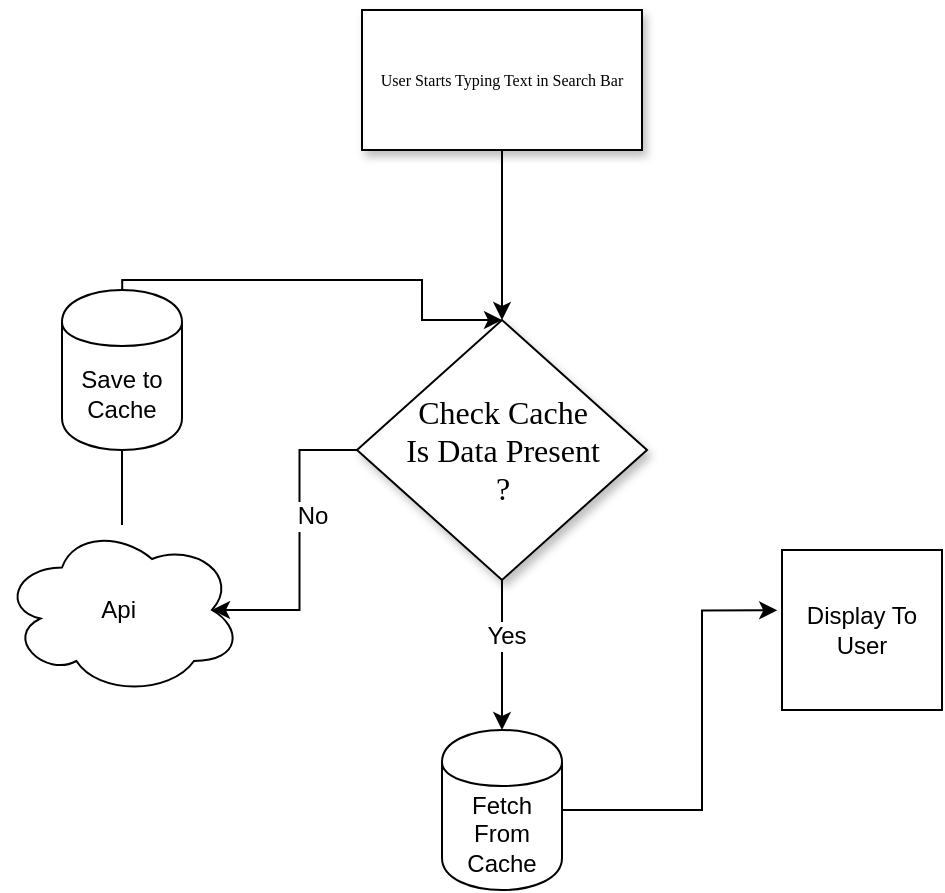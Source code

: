 <mxfile version="12.3.2" type="github" pages="1">
  <diagram name="Page-1" id="edf60f1a-56cd-e834-aa8a-f176f3a09ee4">
    <mxGraphModel dx="813" dy="439" grid="1" gridSize="10" guides="1" tooltips="1" connect="1" arrows="1" fold="1" page="1" pageScale="1" pageWidth="1100" pageHeight="850" background="#ffffff" math="0" shadow="0">
      <root>
        <mxCell id="0"/>
        <mxCell id="1" parent="0"/>
        <mxCell id="RpBlWgj2_w3Yq7llD_Vg-4" style="edgeStyle=orthogonalEdgeStyle;rounded=0;orthogonalLoop=1;jettySize=auto;html=1;entryX=0.5;entryY=0;entryDx=0;entryDy=0;" edge="1" parent="1" source="60e70716793133e9-4" target="60e70716793133e9-5">
          <mxGeometry relative="1" as="geometry">
            <mxPoint x="369.857" y="139.857" as="targetPoint"/>
          </mxGeometry>
        </mxCell>
        <mxCell id="60e70716793133e9-4" value="User Starts Typing Text in Search Bar" style="rounded=0;whiteSpace=wrap;html=1;shadow=1;labelBackgroundColor=none;strokeWidth=1;fontFamily=Verdana;fontSize=8;align=center;" parent="1" vertex="1">
          <mxGeometry x="300" y="10" width="140" height="70" as="geometry"/>
        </mxCell>
        <mxCell id="RpBlWgj2_w3Yq7llD_Vg-8" style="edgeStyle=orthogonalEdgeStyle;rounded=0;orthogonalLoop=1;jettySize=auto;html=1;entryX=0.875;entryY=0.5;entryDx=0;entryDy=0;entryPerimeter=0;" edge="1" parent="1" source="60e70716793133e9-5" target="RpBlWgj2_w3Yq7llD_Vg-6">
          <mxGeometry relative="1" as="geometry"/>
        </mxCell>
        <mxCell id="RpBlWgj2_w3Yq7llD_Vg-9" value="No" style="text;html=1;align=center;verticalAlign=middle;resizable=0;points=[];;labelBackgroundColor=#ffffff;" vertex="1" connectable="0" parent="RpBlWgj2_w3Yq7llD_Vg-8">
          <mxGeometry x="-0.165" y="3" relative="1" as="geometry">
            <mxPoint x="3" y="-2" as="offset"/>
          </mxGeometry>
        </mxCell>
        <mxCell id="RpBlWgj2_w3Yq7llD_Vg-34" style="edgeStyle=orthogonalEdgeStyle;rounded=0;orthogonalLoop=1;jettySize=auto;html=1;" edge="1" parent="1" source="60e70716793133e9-5" target="RpBlWgj2_w3Yq7llD_Vg-30">
          <mxGeometry relative="1" as="geometry"/>
        </mxCell>
        <mxCell id="RpBlWgj2_w3Yq7llD_Vg-35" value="Yes" style="text;html=1;align=center;verticalAlign=middle;resizable=0;points=[];;labelBackgroundColor=#ffffff;" vertex="1" connectable="0" parent="RpBlWgj2_w3Yq7llD_Vg-34">
          <mxGeometry x="-0.261" y="2" relative="1" as="geometry">
            <mxPoint as="offset"/>
          </mxGeometry>
        </mxCell>
        <mxCell id="60e70716793133e9-5" value="&lt;font style=&quot;font-size: 16px&quot;&gt;Check Cache&lt;br&gt;Is Data Present&lt;br&gt;?&lt;br&gt;&lt;/font&gt;" style="rhombus;whiteSpace=wrap;html=1;rounded=0;shadow=1;labelBackgroundColor=none;strokeWidth=1;fontFamily=Verdana;fontSize=8;align=center;" parent="1" vertex="1">
          <mxGeometry x="297.5" y="165" width="145" height="130" as="geometry"/>
        </mxCell>
        <mxCell id="RpBlWgj2_w3Yq7llD_Vg-21" style="edgeStyle=orthogonalEdgeStyle;rounded=0;orthogonalLoop=1;jettySize=auto;html=1;" edge="1" parent="1" source="RpBlWgj2_w3Yq7llD_Vg-6">
          <mxGeometry relative="1" as="geometry">
            <mxPoint x="180" y="220" as="targetPoint"/>
          </mxGeometry>
        </mxCell>
        <mxCell id="RpBlWgj2_w3Yq7llD_Vg-6" value="Api&amp;nbsp;" style="ellipse;shape=cloud;whiteSpace=wrap;html=1;" vertex="1" parent="1">
          <mxGeometry x="120" y="267.5" width="120" height="85" as="geometry"/>
        </mxCell>
        <mxCell id="RpBlWgj2_w3Yq7llD_Vg-24" style="edgeStyle=orthogonalEdgeStyle;rounded=0;orthogonalLoop=1;jettySize=auto;html=1;entryX=0.5;entryY=0;entryDx=0;entryDy=0;" edge="1" parent="1" target="60e70716793133e9-5">
          <mxGeometry relative="1" as="geometry">
            <mxPoint x="180.143" y="165" as="sourcePoint"/>
            <Array as="points">
              <mxPoint x="180" y="145"/>
              <mxPoint x="330" y="145"/>
              <mxPoint x="330" y="165"/>
            </Array>
          </mxGeometry>
        </mxCell>
        <mxCell id="RpBlWgj2_w3Yq7llD_Vg-29" value="Save to&lt;br&gt;Cache" style="shape=cylinder;whiteSpace=wrap;html=1;boundedLbl=1;backgroundOutline=1;" vertex="1" parent="1">
          <mxGeometry x="150" y="150" width="60" height="80" as="geometry"/>
        </mxCell>
        <mxCell id="RpBlWgj2_w3Yq7llD_Vg-38" style="edgeStyle=orthogonalEdgeStyle;rounded=0;orthogonalLoop=1;jettySize=auto;html=1;entryX=-0.03;entryY=0.377;entryDx=0;entryDy=0;entryPerimeter=0;" edge="1" parent="1" source="RpBlWgj2_w3Yq7llD_Vg-30" target="RpBlWgj2_w3Yq7llD_Vg-37">
          <mxGeometry relative="1" as="geometry">
            <Array as="points">
              <mxPoint x="470" y="410"/>
              <mxPoint x="470" y="310"/>
            </Array>
          </mxGeometry>
        </mxCell>
        <mxCell id="RpBlWgj2_w3Yq7llD_Vg-30" value="&lt;span style=&quot;white-space: normal&quot;&gt;Fetch From Cache&lt;/span&gt;" style="shape=cylinder;whiteSpace=wrap;html=1;boundedLbl=1;backgroundOutline=1;" vertex="1" parent="1">
          <mxGeometry x="340" y="370" width="60" height="80" as="geometry"/>
        </mxCell>
        <mxCell id="RpBlWgj2_w3Yq7llD_Vg-37" value="Display To User" style="whiteSpace=wrap;html=1;aspect=fixed;" vertex="1" parent="1">
          <mxGeometry x="510" y="280" width="80" height="80" as="geometry"/>
        </mxCell>
      </root>
    </mxGraphModel>
  </diagram>
</mxfile>
